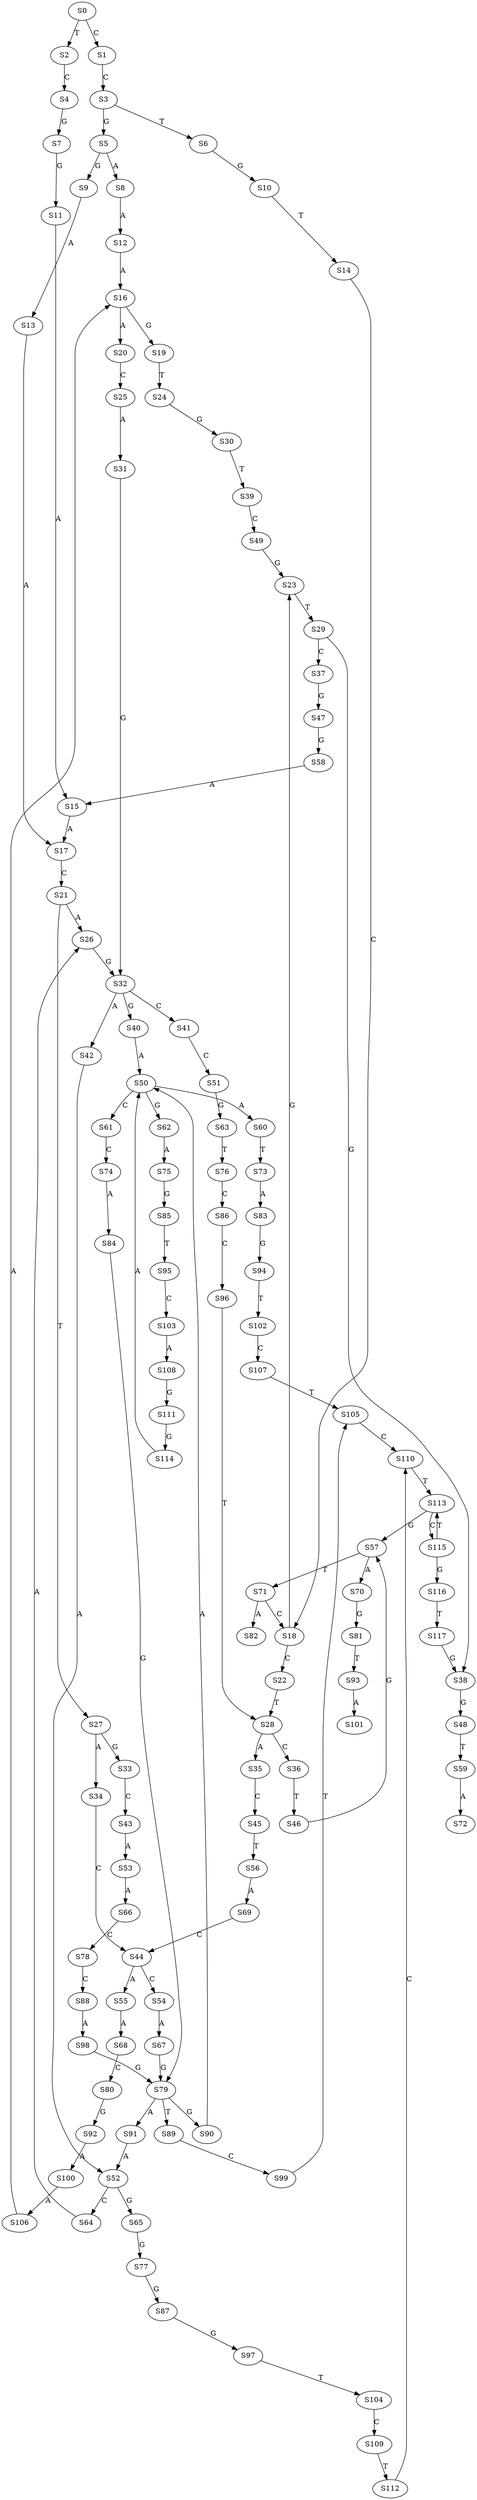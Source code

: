 strict digraph  {
	S0 -> S1 [ label = C ];
	S0 -> S2 [ label = T ];
	S1 -> S3 [ label = C ];
	S2 -> S4 [ label = C ];
	S3 -> S5 [ label = G ];
	S3 -> S6 [ label = T ];
	S4 -> S7 [ label = G ];
	S5 -> S8 [ label = A ];
	S5 -> S9 [ label = G ];
	S6 -> S10 [ label = G ];
	S7 -> S11 [ label = G ];
	S8 -> S12 [ label = A ];
	S9 -> S13 [ label = A ];
	S10 -> S14 [ label = T ];
	S11 -> S15 [ label = A ];
	S12 -> S16 [ label = A ];
	S13 -> S17 [ label = A ];
	S14 -> S18 [ label = C ];
	S15 -> S17 [ label = A ];
	S16 -> S19 [ label = G ];
	S16 -> S20 [ label = A ];
	S17 -> S21 [ label = C ];
	S18 -> S22 [ label = C ];
	S18 -> S23 [ label = G ];
	S19 -> S24 [ label = T ];
	S20 -> S25 [ label = C ];
	S21 -> S26 [ label = A ];
	S21 -> S27 [ label = T ];
	S22 -> S28 [ label = T ];
	S23 -> S29 [ label = T ];
	S24 -> S30 [ label = G ];
	S25 -> S31 [ label = A ];
	S26 -> S32 [ label = G ];
	S27 -> S33 [ label = G ];
	S27 -> S34 [ label = A ];
	S28 -> S35 [ label = A ];
	S28 -> S36 [ label = C ];
	S29 -> S37 [ label = C ];
	S29 -> S38 [ label = G ];
	S30 -> S39 [ label = T ];
	S31 -> S32 [ label = G ];
	S32 -> S40 [ label = G ];
	S32 -> S41 [ label = C ];
	S32 -> S42 [ label = A ];
	S33 -> S43 [ label = C ];
	S34 -> S44 [ label = C ];
	S35 -> S45 [ label = C ];
	S36 -> S46 [ label = T ];
	S37 -> S47 [ label = G ];
	S38 -> S48 [ label = G ];
	S39 -> S49 [ label = C ];
	S40 -> S50 [ label = A ];
	S41 -> S51 [ label = C ];
	S42 -> S52 [ label = A ];
	S43 -> S53 [ label = A ];
	S44 -> S54 [ label = C ];
	S44 -> S55 [ label = A ];
	S45 -> S56 [ label = T ];
	S46 -> S57 [ label = G ];
	S47 -> S58 [ label = G ];
	S48 -> S59 [ label = T ];
	S49 -> S23 [ label = G ];
	S50 -> S60 [ label = A ];
	S50 -> S61 [ label = C ];
	S50 -> S62 [ label = G ];
	S51 -> S63 [ label = G ];
	S52 -> S64 [ label = C ];
	S52 -> S65 [ label = G ];
	S53 -> S66 [ label = A ];
	S54 -> S67 [ label = A ];
	S55 -> S68 [ label = A ];
	S56 -> S69 [ label = A ];
	S57 -> S70 [ label = A ];
	S57 -> S71 [ label = T ];
	S58 -> S15 [ label = A ];
	S59 -> S72 [ label = A ];
	S60 -> S73 [ label = T ];
	S61 -> S74 [ label = C ];
	S62 -> S75 [ label = A ];
	S63 -> S76 [ label = T ];
	S64 -> S26 [ label = A ];
	S65 -> S77 [ label = G ];
	S66 -> S78 [ label = C ];
	S67 -> S79 [ label = G ];
	S68 -> S80 [ label = C ];
	S69 -> S44 [ label = C ];
	S70 -> S81 [ label = G ];
	S71 -> S82 [ label = A ];
	S71 -> S18 [ label = C ];
	S73 -> S83 [ label = A ];
	S74 -> S84 [ label = A ];
	S75 -> S85 [ label = G ];
	S76 -> S86 [ label = C ];
	S77 -> S87 [ label = G ];
	S78 -> S88 [ label = C ];
	S79 -> S89 [ label = T ];
	S79 -> S90 [ label = G ];
	S79 -> S91 [ label = A ];
	S80 -> S92 [ label = G ];
	S81 -> S93 [ label = T ];
	S83 -> S94 [ label = G ];
	S84 -> S79 [ label = G ];
	S85 -> S95 [ label = T ];
	S86 -> S96 [ label = C ];
	S87 -> S97 [ label = G ];
	S88 -> S98 [ label = A ];
	S89 -> S99 [ label = C ];
	S90 -> S50 [ label = A ];
	S91 -> S52 [ label = A ];
	S92 -> S100 [ label = A ];
	S93 -> S101 [ label = A ];
	S94 -> S102 [ label = T ];
	S95 -> S103 [ label = C ];
	S96 -> S28 [ label = T ];
	S97 -> S104 [ label = T ];
	S98 -> S79 [ label = G ];
	S99 -> S105 [ label = T ];
	S100 -> S106 [ label = A ];
	S102 -> S107 [ label = C ];
	S103 -> S108 [ label = A ];
	S104 -> S109 [ label = C ];
	S105 -> S110 [ label = C ];
	S106 -> S16 [ label = A ];
	S107 -> S105 [ label = T ];
	S108 -> S111 [ label = G ];
	S109 -> S112 [ label = T ];
	S110 -> S113 [ label = T ];
	S111 -> S114 [ label = G ];
	S112 -> S110 [ label = C ];
	S113 -> S57 [ label = G ];
	S113 -> S115 [ label = C ];
	S114 -> S50 [ label = A ];
	S115 -> S113 [ label = T ];
	S115 -> S116 [ label = G ];
	S116 -> S117 [ label = T ];
	S117 -> S38 [ label = G ];
}
